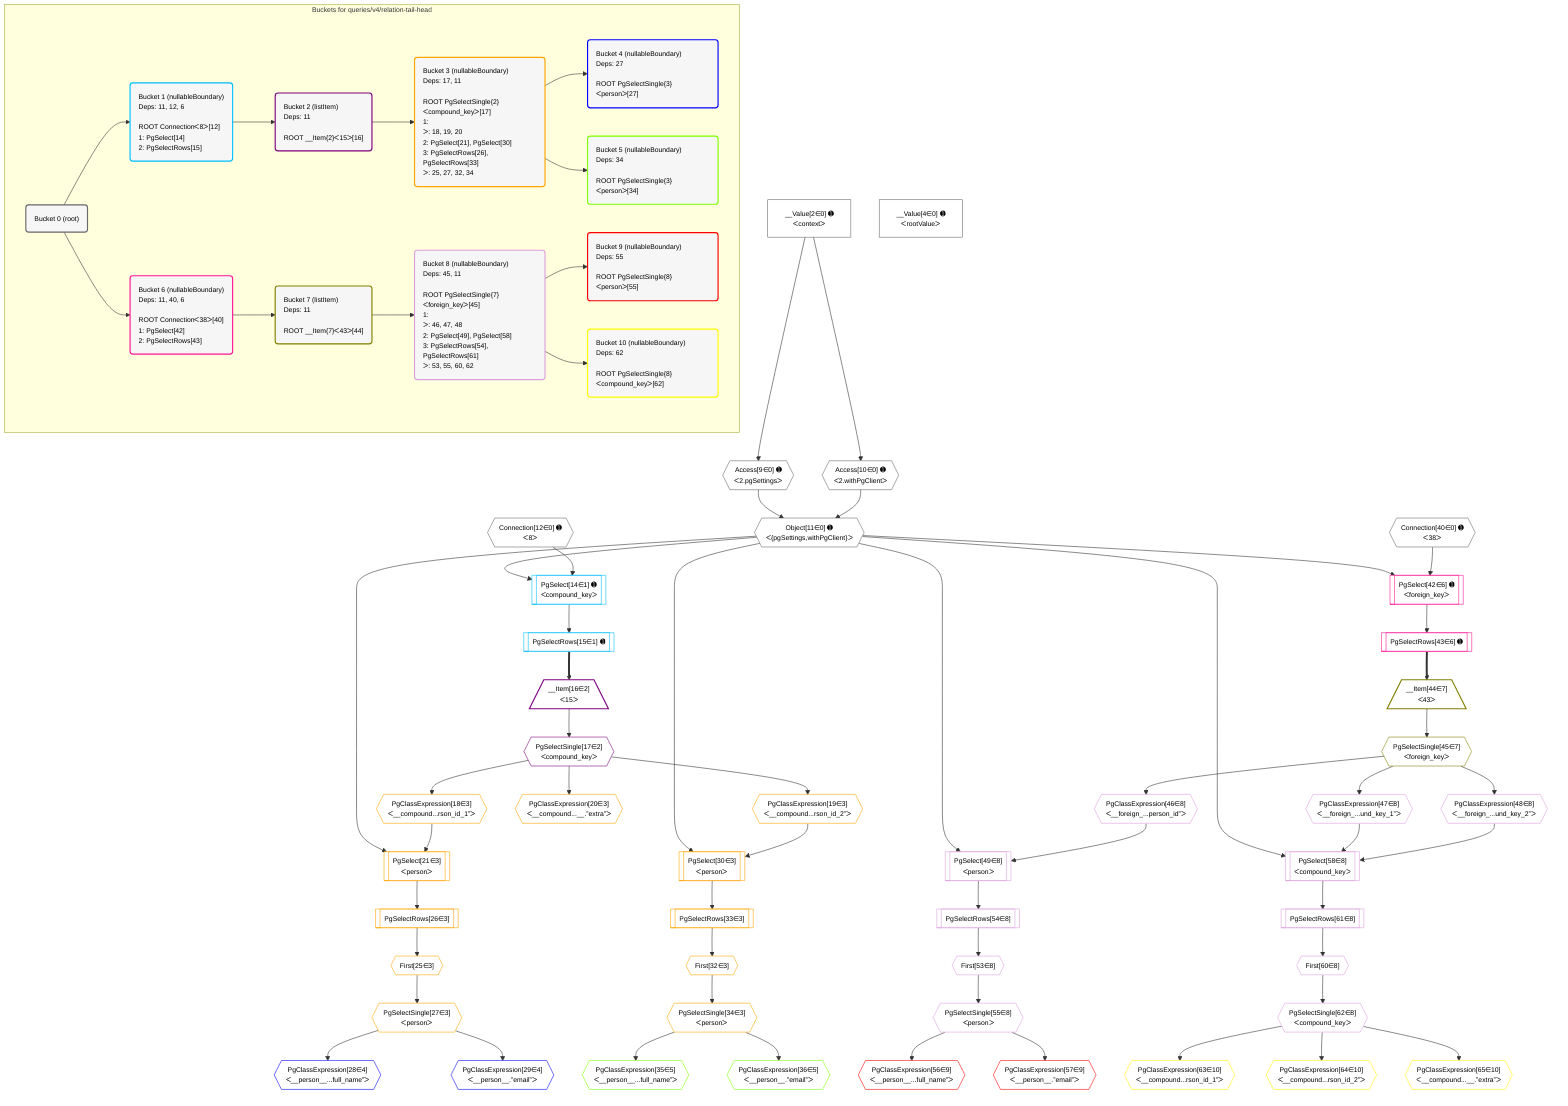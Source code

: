 %%{init: {'themeVariables': { 'fontSize': '12px'}}}%%
graph TD
    classDef path fill:#eee,stroke:#000,color:#000
    classDef plan fill:#fff,stroke-width:1px,color:#000
    classDef itemplan fill:#fff,stroke-width:2px,color:#000
    classDef unbatchedplan fill:#dff,stroke-width:1px,color:#000
    classDef sideeffectplan fill:#fcc,stroke-width:2px,color:#000
    classDef bucket fill:#f6f6f6,color:#000,stroke-width:2px,text-align:left


    %% plan dependencies
    Connection12{{"Connection[12∈0] ➊<br />ᐸ8ᐳ"}}:::plan
    Connection40{{"Connection[40∈0] ➊<br />ᐸ38ᐳ"}}:::plan
    Object11{{"Object[11∈0] ➊<br />ᐸ{pgSettings,withPgClient}ᐳ"}}:::plan
    Access9{{"Access[9∈0] ➊<br />ᐸ2.pgSettingsᐳ"}}:::plan
    Access10{{"Access[10∈0] ➊<br />ᐸ2.withPgClientᐳ"}}:::plan
    Access9 & Access10 --> Object11
    __Value2["__Value[2∈0] ➊<br />ᐸcontextᐳ"]:::plan
    __Value2 --> Access9
    __Value2 --> Access10
    __Value4["__Value[4∈0] ➊<br />ᐸrootValueᐳ"]:::plan
    PgSelect14[["PgSelect[14∈1] ➊<br />ᐸcompound_keyᐳ"]]:::plan
    Object11 & Connection12 --> PgSelect14
    PgSelectRows15[["PgSelectRows[15∈1] ➊"]]:::plan
    PgSelect14 --> PgSelectRows15
    __Item16[/"__Item[16∈2]<br />ᐸ15ᐳ"\]:::itemplan
    PgSelectRows15 ==> __Item16
    PgSelectSingle17{{"PgSelectSingle[17∈2]<br />ᐸcompound_keyᐳ"}}:::plan
    __Item16 --> PgSelectSingle17
    PgSelect21[["PgSelect[21∈3]<br />ᐸpersonᐳ"]]:::plan
    PgClassExpression18{{"PgClassExpression[18∈3]<br />ᐸ__compound...rson_id_1”ᐳ"}}:::plan
    Object11 & PgClassExpression18 --> PgSelect21
    PgSelect30[["PgSelect[30∈3]<br />ᐸpersonᐳ"]]:::plan
    PgClassExpression19{{"PgClassExpression[19∈3]<br />ᐸ__compound...rson_id_2”ᐳ"}}:::plan
    Object11 & PgClassExpression19 --> PgSelect30
    PgSelectSingle17 --> PgClassExpression18
    PgSelectSingle17 --> PgClassExpression19
    PgClassExpression20{{"PgClassExpression[20∈3]<br />ᐸ__compound...__.”extra”ᐳ"}}:::plan
    PgSelectSingle17 --> PgClassExpression20
    First25{{"First[25∈3]"}}:::plan
    PgSelectRows26[["PgSelectRows[26∈3]"]]:::plan
    PgSelectRows26 --> First25
    PgSelect21 --> PgSelectRows26
    PgSelectSingle27{{"PgSelectSingle[27∈3]<br />ᐸpersonᐳ"}}:::plan
    First25 --> PgSelectSingle27
    First32{{"First[32∈3]"}}:::plan
    PgSelectRows33[["PgSelectRows[33∈3]"]]:::plan
    PgSelectRows33 --> First32
    PgSelect30 --> PgSelectRows33
    PgSelectSingle34{{"PgSelectSingle[34∈3]<br />ᐸpersonᐳ"}}:::plan
    First32 --> PgSelectSingle34
    PgClassExpression28{{"PgClassExpression[28∈4]<br />ᐸ__person__...full_name”ᐳ"}}:::plan
    PgSelectSingle27 --> PgClassExpression28
    PgClassExpression29{{"PgClassExpression[29∈4]<br />ᐸ__person__.”email”ᐳ"}}:::plan
    PgSelectSingle27 --> PgClassExpression29
    PgClassExpression35{{"PgClassExpression[35∈5]<br />ᐸ__person__...full_name”ᐳ"}}:::plan
    PgSelectSingle34 --> PgClassExpression35
    PgClassExpression36{{"PgClassExpression[36∈5]<br />ᐸ__person__.”email”ᐳ"}}:::plan
    PgSelectSingle34 --> PgClassExpression36
    PgSelect42[["PgSelect[42∈6] ➊<br />ᐸforeign_keyᐳ"]]:::plan
    Object11 & Connection40 --> PgSelect42
    PgSelectRows43[["PgSelectRows[43∈6] ➊"]]:::plan
    PgSelect42 --> PgSelectRows43
    __Item44[/"__Item[44∈7]<br />ᐸ43ᐳ"\]:::itemplan
    PgSelectRows43 ==> __Item44
    PgSelectSingle45{{"PgSelectSingle[45∈7]<br />ᐸforeign_keyᐳ"}}:::plan
    __Item44 --> PgSelectSingle45
    PgSelect58[["PgSelect[58∈8]<br />ᐸcompound_keyᐳ"]]:::plan
    PgClassExpression47{{"PgClassExpression[47∈8]<br />ᐸ__foreign_...und_key_1”ᐳ"}}:::plan
    PgClassExpression48{{"PgClassExpression[48∈8]<br />ᐸ__foreign_...und_key_2”ᐳ"}}:::plan
    Object11 & PgClassExpression47 & PgClassExpression48 --> PgSelect58
    PgSelect49[["PgSelect[49∈8]<br />ᐸpersonᐳ"]]:::plan
    PgClassExpression46{{"PgClassExpression[46∈8]<br />ᐸ__foreign_...person_id”ᐳ"}}:::plan
    Object11 & PgClassExpression46 --> PgSelect49
    PgSelectSingle45 --> PgClassExpression46
    PgSelectSingle45 --> PgClassExpression47
    PgSelectSingle45 --> PgClassExpression48
    First53{{"First[53∈8]"}}:::plan
    PgSelectRows54[["PgSelectRows[54∈8]"]]:::plan
    PgSelectRows54 --> First53
    PgSelect49 --> PgSelectRows54
    PgSelectSingle55{{"PgSelectSingle[55∈8]<br />ᐸpersonᐳ"}}:::plan
    First53 --> PgSelectSingle55
    First60{{"First[60∈8]"}}:::plan
    PgSelectRows61[["PgSelectRows[61∈8]"]]:::plan
    PgSelectRows61 --> First60
    PgSelect58 --> PgSelectRows61
    PgSelectSingle62{{"PgSelectSingle[62∈8]<br />ᐸcompound_keyᐳ"}}:::plan
    First60 --> PgSelectSingle62
    PgClassExpression56{{"PgClassExpression[56∈9]<br />ᐸ__person__...full_name”ᐳ"}}:::plan
    PgSelectSingle55 --> PgClassExpression56
    PgClassExpression57{{"PgClassExpression[57∈9]<br />ᐸ__person__.”email”ᐳ"}}:::plan
    PgSelectSingle55 --> PgClassExpression57
    PgClassExpression63{{"PgClassExpression[63∈10]<br />ᐸ__compound...rson_id_1”ᐳ"}}:::plan
    PgSelectSingle62 --> PgClassExpression63
    PgClassExpression64{{"PgClassExpression[64∈10]<br />ᐸ__compound...rson_id_2”ᐳ"}}:::plan
    PgSelectSingle62 --> PgClassExpression64
    PgClassExpression65{{"PgClassExpression[65∈10]<br />ᐸ__compound...__.”extra”ᐳ"}}:::plan
    PgSelectSingle62 --> PgClassExpression65

    %% define steps

    subgraph "Buckets for queries/v4/relation-tail-head"
    Bucket0("Bucket 0 (root)"):::bucket
    classDef bucket0 stroke:#696969
    class Bucket0,__Value2,__Value4,Access9,Access10,Object11,Connection12,Connection40 bucket0
    Bucket1("Bucket 1 (nullableBoundary)<br />Deps: 11, 12, 6<br /><br />ROOT Connectionᐸ8ᐳ[12]<br />1: PgSelect[14]<br />2: PgSelectRows[15]"):::bucket
    classDef bucket1 stroke:#00bfff
    class Bucket1,PgSelect14,PgSelectRows15 bucket1
    Bucket2("Bucket 2 (listItem)<br />Deps: 11<br /><br />ROOT __Item{2}ᐸ15ᐳ[16]"):::bucket
    classDef bucket2 stroke:#7f007f
    class Bucket2,__Item16,PgSelectSingle17 bucket2
    Bucket3("Bucket 3 (nullableBoundary)<br />Deps: 17, 11<br /><br />ROOT PgSelectSingle{2}ᐸcompound_keyᐳ[17]<br />1: <br />ᐳ: 18, 19, 20<br />2: PgSelect[21], PgSelect[30]<br />3: PgSelectRows[26], PgSelectRows[33]<br />ᐳ: 25, 27, 32, 34"):::bucket
    classDef bucket3 stroke:#ffa500
    class Bucket3,PgClassExpression18,PgClassExpression19,PgClassExpression20,PgSelect21,First25,PgSelectRows26,PgSelectSingle27,PgSelect30,First32,PgSelectRows33,PgSelectSingle34 bucket3
    Bucket4("Bucket 4 (nullableBoundary)<br />Deps: 27<br /><br />ROOT PgSelectSingle{3}ᐸpersonᐳ[27]"):::bucket
    classDef bucket4 stroke:#0000ff
    class Bucket4,PgClassExpression28,PgClassExpression29 bucket4
    Bucket5("Bucket 5 (nullableBoundary)<br />Deps: 34<br /><br />ROOT PgSelectSingle{3}ᐸpersonᐳ[34]"):::bucket
    classDef bucket5 stroke:#7fff00
    class Bucket5,PgClassExpression35,PgClassExpression36 bucket5
    Bucket6("Bucket 6 (nullableBoundary)<br />Deps: 11, 40, 6<br /><br />ROOT Connectionᐸ38ᐳ[40]<br />1: PgSelect[42]<br />2: PgSelectRows[43]"):::bucket
    classDef bucket6 stroke:#ff1493
    class Bucket6,PgSelect42,PgSelectRows43 bucket6
    Bucket7("Bucket 7 (listItem)<br />Deps: 11<br /><br />ROOT __Item{7}ᐸ43ᐳ[44]"):::bucket
    classDef bucket7 stroke:#808000
    class Bucket7,__Item44,PgSelectSingle45 bucket7
    Bucket8("Bucket 8 (nullableBoundary)<br />Deps: 45, 11<br /><br />ROOT PgSelectSingle{7}ᐸforeign_keyᐳ[45]<br />1: <br />ᐳ: 46, 47, 48<br />2: PgSelect[49], PgSelect[58]<br />3: PgSelectRows[54], PgSelectRows[61]<br />ᐳ: 53, 55, 60, 62"):::bucket
    classDef bucket8 stroke:#dda0dd
    class Bucket8,PgClassExpression46,PgClassExpression47,PgClassExpression48,PgSelect49,First53,PgSelectRows54,PgSelectSingle55,PgSelect58,First60,PgSelectRows61,PgSelectSingle62 bucket8
    Bucket9("Bucket 9 (nullableBoundary)<br />Deps: 55<br /><br />ROOT PgSelectSingle{8}ᐸpersonᐳ[55]"):::bucket
    classDef bucket9 stroke:#ff0000
    class Bucket9,PgClassExpression56,PgClassExpression57 bucket9
    Bucket10("Bucket 10 (nullableBoundary)<br />Deps: 62<br /><br />ROOT PgSelectSingle{8}ᐸcompound_keyᐳ[62]"):::bucket
    classDef bucket10 stroke:#ffff00
    class Bucket10,PgClassExpression63,PgClassExpression64,PgClassExpression65 bucket10
    Bucket0 --> Bucket1 & Bucket6
    Bucket1 --> Bucket2
    Bucket2 --> Bucket3
    Bucket3 --> Bucket4 & Bucket5
    Bucket6 --> Bucket7
    Bucket7 --> Bucket8
    Bucket8 --> Bucket9 & Bucket10
    end